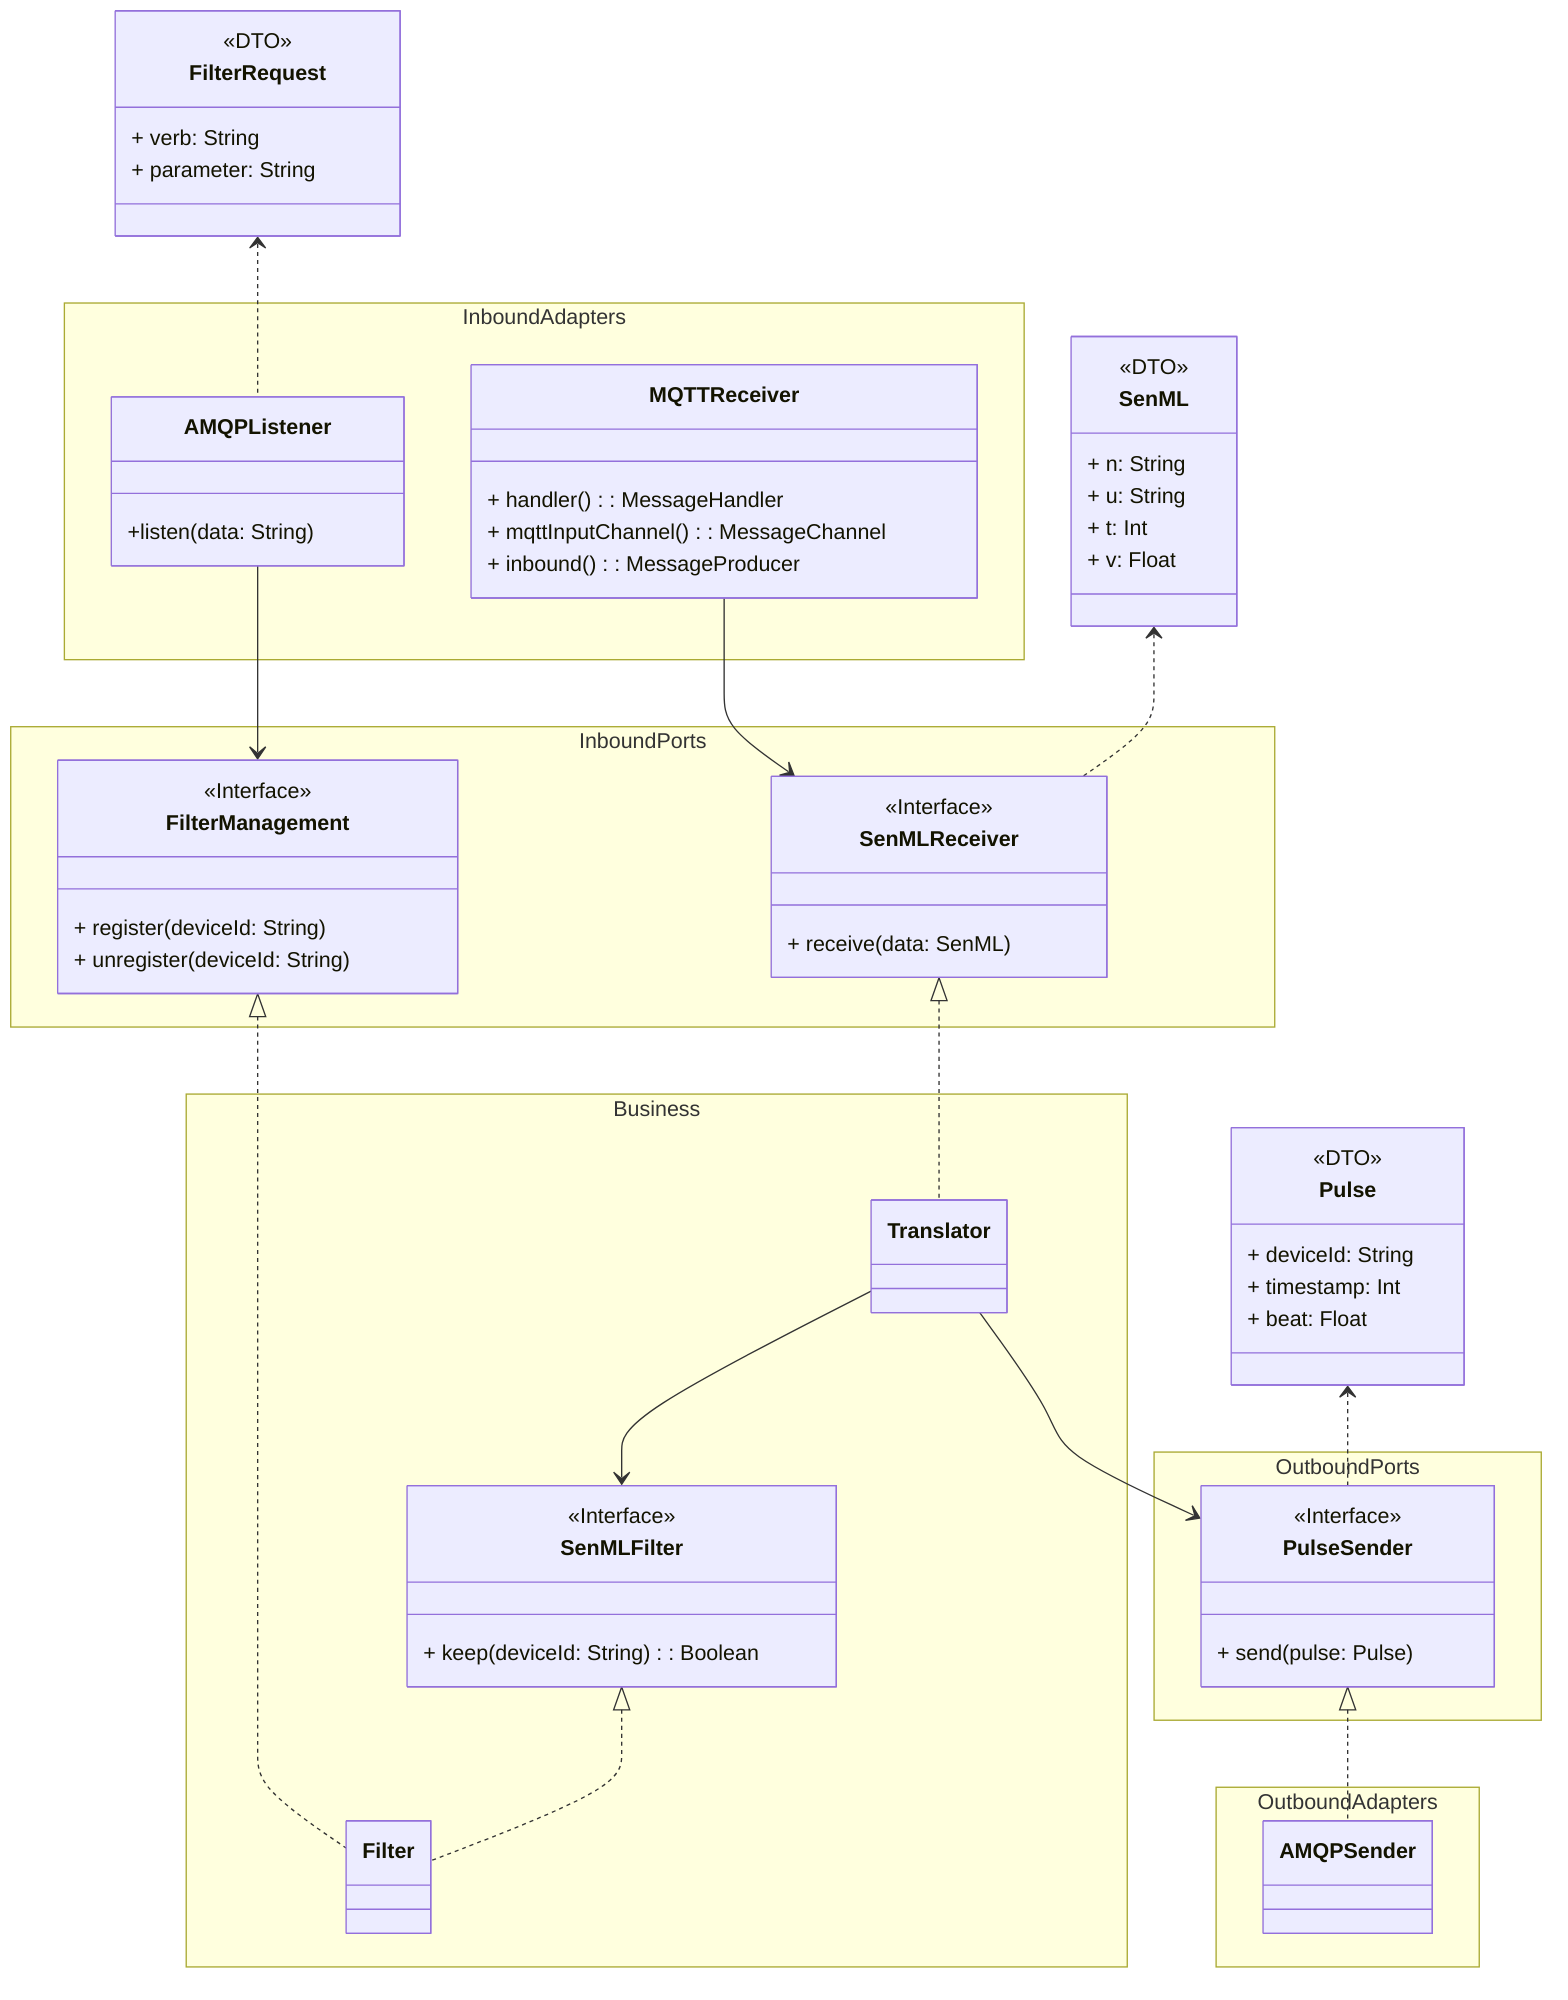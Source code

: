 classDiagram


    namespace InboundPorts {
        class SenMLReceiver {
            <<Interface>>
            + receive(data: SenML)
        }

        class FilterManagement {
            <<Interface>>
            + register(deviceId: String)
            + unregister(deviceId: String)
        }
    }

    namespace InboundAdapters {
        class MQTTReceiver {
            + handler(): MessageHandler
            + mqttInputChannel(): MessageChannel
            + inbound(): MessageProducer
        }

        class AMQPListener {
            +listen(data: String)
        }
    }

    namespace OutboundPorts {
        class PulseSender {
            <<Interface>>
            + send(pulse: Pulse)
        }
    }

    namespace OutboundAdapters {
        class AMQPSender {

        }
    }

    namespace Business {
        class Translator {
        }

        class Filter {
        }

        class SenMLFilter {
            <<Interface>>
            + keep(deviceId: String): Boolean
        }

    }


    class SenML {
        <<DTO>>
        + n: String
        + u: String
        + t: Int
        + v: Float
    }

    class FilterRequest {
        <<DTO>>
        + verb: String
        + parameter: String
    }

    class Pulse {
        <<DTO>>
        + deviceId: String
        + timestamp: Int
        + beat: Float
    }



    SenMLReceiver <|.. Translator
    Translator --> SenMLFilter
    FilterManagement <|.. Filter
    SenMLFilter <|.. Filter
    MQTTReceiver --> SenMLReceiver
    AMQPListener --> FilterManagement
    PulseSender <|.. AMQPSender
    Translator --> PulseSender
    SenML <.. SenMLReceiver
    Pulse <.. PulseSender
    FilterRequest <.. AMQPListener